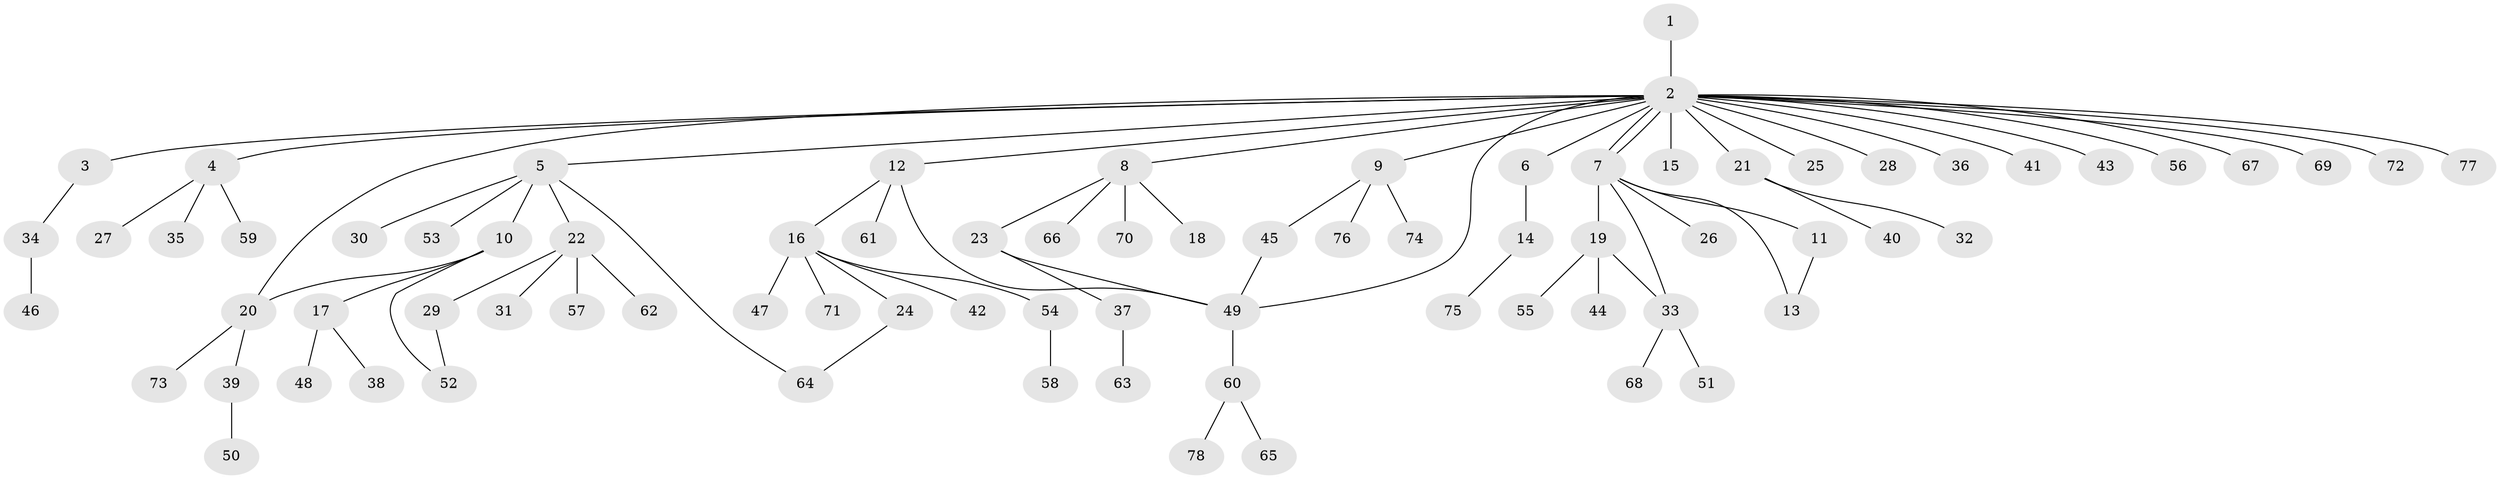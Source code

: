 // Generated by graph-tools (version 1.1) at 2025/14/03/09/25 04:14:37]
// undirected, 78 vertices, 86 edges
graph export_dot {
graph [start="1"]
  node [color=gray90,style=filled];
  1;
  2;
  3;
  4;
  5;
  6;
  7;
  8;
  9;
  10;
  11;
  12;
  13;
  14;
  15;
  16;
  17;
  18;
  19;
  20;
  21;
  22;
  23;
  24;
  25;
  26;
  27;
  28;
  29;
  30;
  31;
  32;
  33;
  34;
  35;
  36;
  37;
  38;
  39;
  40;
  41;
  42;
  43;
  44;
  45;
  46;
  47;
  48;
  49;
  50;
  51;
  52;
  53;
  54;
  55;
  56;
  57;
  58;
  59;
  60;
  61;
  62;
  63;
  64;
  65;
  66;
  67;
  68;
  69;
  70;
  71;
  72;
  73;
  74;
  75;
  76;
  77;
  78;
  1 -- 2;
  2 -- 3;
  2 -- 4;
  2 -- 5;
  2 -- 6;
  2 -- 7;
  2 -- 7;
  2 -- 8;
  2 -- 9;
  2 -- 12;
  2 -- 15;
  2 -- 20;
  2 -- 21;
  2 -- 25;
  2 -- 28;
  2 -- 36;
  2 -- 41;
  2 -- 43;
  2 -- 49;
  2 -- 56;
  2 -- 67;
  2 -- 69;
  2 -- 72;
  2 -- 77;
  3 -- 34;
  4 -- 27;
  4 -- 35;
  4 -- 59;
  5 -- 10;
  5 -- 22;
  5 -- 30;
  5 -- 53;
  5 -- 64;
  6 -- 14;
  7 -- 11;
  7 -- 13;
  7 -- 19;
  7 -- 26;
  7 -- 33;
  8 -- 18;
  8 -- 23;
  8 -- 66;
  8 -- 70;
  9 -- 45;
  9 -- 74;
  9 -- 76;
  10 -- 17;
  10 -- 20;
  10 -- 52;
  11 -- 13;
  12 -- 16;
  12 -- 49;
  12 -- 61;
  14 -- 75;
  16 -- 24;
  16 -- 42;
  16 -- 47;
  16 -- 54;
  16 -- 71;
  17 -- 38;
  17 -- 48;
  19 -- 33;
  19 -- 44;
  19 -- 55;
  20 -- 39;
  20 -- 73;
  21 -- 32;
  21 -- 40;
  22 -- 29;
  22 -- 31;
  22 -- 57;
  22 -- 62;
  23 -- 37;
  23 -- 49;
  24 -- 64;
  29 -- 52;
  33 -- 51;
  33 -- 68;
  34 -- 46;
  37 -- 63;
  39 -- 50;
  45 -- 49;
  49 -- 60;
  54 -- 58;
  60 -- 65;
  60 -- 78;
}
